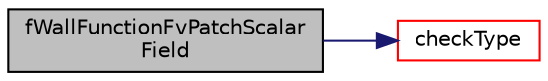 digraph "fWallFunctionFvPatchScalarField"
{
  bgcolor="transparent";
  edge [fontname="Helvetica",fontsize="10",labelfontname="Helvetica",labelfontsize="10"];
  node [fontname="Helvetica",fontsize="10",shape=record];
  rankdir="LR";
  Node0 [label="fWallFunctionFvPatchScalar\lField",height=0.2,width=0.4,color="black", fillcolor="grey75", style="filled", fontcolor="black"];
  Node0 -> Node1 [color="midnightblue",fontsize="10",style="solid",fontname="Helvetica"];
  Node1 [label="checkType",height=0.2,width=0.4,color="red",URL="$a32133.html#ad72f1118ee25d5a9fcb73f4c5d8ea9d0",tooltip="Check the type of the patch. "];
}
